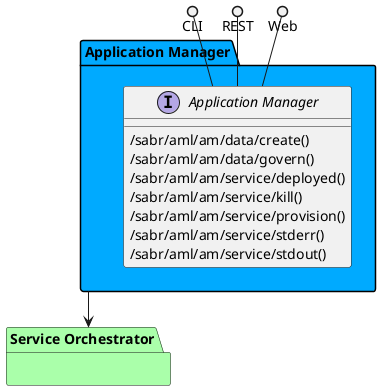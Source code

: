 @startuml


package "Service Orchestrator" #aaffaa {

}

package "Application Manager" #00aaff {

}


package "Application Manager" #00aaff {

    interface "Application Manager" as i {
            /sabr/aml/am/data/create()
            /sabr/aml/am/data/govern()
            /sabr/aml/am/service/deployed()
            /sabr/aml/am/service/kill()
            /sabr/aml/am/service/provision()
            /sabr/aml/am/service/stderr()
            /sabr/aml/am/service/stdout()
    
    }
}

CLI ()-- i
REST ()-- i
Web ()-- i

package "Application Manager" #00aaff {


}


    "Application Manager" --> "Service Orchestrator"


@enduml
